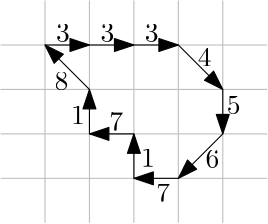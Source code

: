 <?xml version="1.0"?>
<!DOCTYPE ipe SYSTEM "ipe.dtd">
<ipe version="70107" creator="Ipe 7.1.7">
<info created="D:20150505110228" modified="D:20150505110318"/>
<ipestyle name="basic">
<symbol name="arrow/arc(spx)">
<path stroke="sym-stroke" fill="sym-stroke" pen="sym-pen">
0 0 m
-1 0.333 l
-1 -0.333 l
h
</path>
</symbol>
<symbol name="arrow/farc(spx)">
<path stroke="sym-stroke" fill="white" pen="sym-pen">
0 0 m
-1 0.333 l
-1 -0.333 l
h
</path>
</symbol>
<symbol name="arrow/ptarc(spx)">
<path stroke="sym-stroke" fill="sym-stroke" pen="sym-pen">
0 0 m
-1 0.333 l
-0.8 0 l
-1 -0.333 l
h
</path>
</symbol>
<symbol name="arrow/fptarc(spx)">
<path stroke="sym-stroke" fill="white" pen="sym-pen">
0 0 m
-1 0.333 l
-0.8 0 l
-1 -0.333 l
h
</path>
</symbol>
<symbol name="mark/circle(sx)" transformations="translations">
<path fill="sym-stroke">
0.6 0 0 0.6 0 0 e
0.4 0 0 0.4 0 0 e
</path>
</symbol>
<symbol name="mark/disk(sx)" transformations="translations">
<path fill="sym-stroke">
0.6 0 0 0.6 0 0 e
</path>
</symbol>
<symbol name="mark/fdisk(sfx)" transformations="translations">
<group>
<path fill="sym-fill">
0.5 0 0 0.5 0 0 e
</path>
<path fill="sym-stroke" fillrule="eofill">
0.6 0 0 0.6 0 0 e
0.4 0 0 0.4 0 0 e
</path>
</group>
</symbol>
<symbol name="mark/box(sx)" transformations="translations">
<path fill="sym-stroke" fillrule="eofill">
-0.6 -0.6 m
0.6 -0.6 l
0.6 0.6 l
-0.6 0.6 l
h
-0.4 -0.4 m
0.4 -0.4 l
0.4 0.4 l
-0.4 0.4 l
h
</path>
</symbol>
<symbol name="mark/square(sx)" transformations="translations">
<path fill="sym-stroke">
-0.6 -0.6 m
0.6 -0.6 l
0.6 0.6 l
-0.6 0.6 l
h
</path>
</symbol>
<symbol name="mark/fsquare(sfx)" transformations="translations">
<group>
<path fill="sym-fill">
-0.5 -0.5 m
0.5 -0.5 l
0.5 0.5 l
-0.5 0.5 l
h
</path>
<path fill="sym-stroke" fillrule="eofill">
-0.6 -0.6 m
0.6 -0.6 l
0.6 0.6 l
-0.6 0.6 l
h
-0.4 -0.4 m
0.4 -0.4 l
0.4 0.4 l
-0.4 0.4 l
h
</path>
</group>
</symbol>
<symbol name="mark/cross(sx)" transformations="translations">
<group>
<path fill="sym-stroke">
-0.43 -0.57 m
0.57 0.43 l
0.43 0.57 l
-0.57 -0.43 l
h
</path>
<path fill="sym-stroke">
-0.43 0.57 m
0.57 -0.43 l
0.43 -0.57 l
-0.57 0.43 l
h
</path>
</group>
</symbol>
<symbol name="arrow/fnormal(spx)">
<path stroke="sym-stroke" fill="white" pen="sym-pen">
0 0 m
-1 0.333 l
-1 -0.333 l
h
</path>
</symbol>
<symbol name="arrow/pointed(spx)">
<path stroke="sym-stroke" fill="sym-stroke" pen="sym-pen">
0 0 m
-1 0.333 l
-0.8 0 l
-1 -0.333 l
h
</path>
</symbol>
<symbol name="arrow/fpointed(spx)">
<path stroke="sym-stroke" fill="white" pen="sym-pen">
0 0 m
-1 0.333 l
-0.8 0 l
-1 -0.333 l
h
</path>
</symbol>
<symbol name="arrow/linear(spx)">
<path stroke="sym-stroke" pen="sym-pen">
-1 0.333 m
0 0 l
-1 -0.333 l
</path>
</symbol>
<symbol name="arrow/fdouble(spx)">
<path stroke="sym-stroke" fill="white" pen="sym-pen">
0 0 m
-1 0.333 l
-1 -0.333 l
h
-1 0 m
-2 0.333 l
-2 -0.333 l
h
</path>
</symbol>
<symbol name="arrow/double(spx)">
<path stroke="sym-stroke" fill="sym-stroke" pen="sym-pen">
0 0 m
-1 0.333 l
-1 -0.333 l
h
-1 0 m
-2 0.333 l
-2 -0.333 l
h
</path>
</symbol>
<pen name="heavier" value="0.8"/>
<pen name="fat" value="1.2"/>
<pen name="ultrafat" value="2"/>
<symbolsize name="large" value="5"/>
<symbolsize name="small" value="2"/>
<symbolsize name="tiny" value="1.1"/>
<arrowsize name="large" value="10"/>
<arrowsize name="small" value="5"/>
<arrowsize name="tiny" value="3"/>
<color name="red" value="1 0 0"/>
<color name="green" value="0 1 0"/>
<color name="blue" value="0 0 1"/>
<color name="yellow" value="1 1 0"/>
<color name="orange" value="1 0.647 0"/>
<color name="gold" value="1 0.843 0"/>
<color name="purple" value="0.627 0.125 0.941"/>
<color name="gray" value="0.745"/>
<color name="brown" value="0.647 0.165 0.165"/>
<color name="navy" value="0 0 0.502"/>
<color name="pink" value="1 0.753 0.796"/>
<color name="seagreen" value="0.18 0.545 0.341"/>
<color name="turquoise" value="0.251 0.878 0.816"/>
<color name="violet" value="0.933 0.51 0.933"/>
<color name="darkblue" value="0 0 0.545"/>
<color name="darkcyan" value="0 0.545 0.545"/>
<color name="darkgray" value="0.663"/>
<color name="darkgreen" value="0 0.392 0"/>
<color name="darkmagenta" value="0.545 0 0.545"/>
<color name="darkorange" value="1 0.549 0"/>
<color name="darkred" value="0.545 0 0"/>
<color name="lightblue" value="0.678 0.847 0.902"/>
<color name="lightcyan" value="0.878 1 1"/>
<color name="lightgray" value="0.827"/>
<color name="lightgreen" value="0.565 0.933 0.565"/>
<color name="lightyellow" value="1 1 0.878"/>
<dashstyle name="dashed" value="[4] 0"/>
<dashstyle name="dotted" value="[1 3] 0"/>
<dashstyle name="dash dotted" value="[4 2 1 2] 0"/>
<dashstyle name="dash dot dotted" value="[4 2 1 2 1 2] 0"/>
<textsize name="large" value="\large"/>
<textsize name="Large" value="\Large"/>
<textsize name="LARGE" value="\LARGE"/>
<textsize name="huge" value="\huge"/>
<textsize name="Huge" value="\Huge"/>
<textsize name="small" value="\small"/>
<textsize name="footnote" value="\footnotesize"/>
<textsize name="tiny" value="\tiny"/>
<textstyle name="center" begin="\begin{center}" end="\end{center}"/>
<textstyle name="itemize" begin="\begin{itemize}" end="\end{itemize}"/>
<textstyle name="item" begin="\begin{itemize}\item{}" end="\end{itemize}"/>
<gridsize name="4 pts" value="4"/>
<gridsize name="8 pts (~3 mm)" value="8"/>
<gridsize name="16 pts (~6 mm)" value="16"/>
<gridsize name="32 pts (~12 mm)" value="32"/>
<gridsize name="10 pts (~3.5 mm)" value="10"/>
<gridsize name="20 pts (~7 mm)" value="20"/>
<gridsize name="14 pts (~5 mm)" value="14"/>
<gridsize name="28 pts (~10 mm)" value="28"/>
<gridsize name="56 pts (~20 mm)" value="56"/>
<anglesize name="90 deg" value="90"/>
<anglesize name="60 deg" value="60"/>
<anglesize name="45 deg" value="45"/>
<anglesize name="30 deg" value="30"/>
<anglesize name="22.5 deg" value="22.5"/>
<tiling name="falling" angle="-60" step="4" width="1"/>
<tiling name="rising" angle="30" step="4" width="1"/>
</ipestyle>
<page>
<layer name="alpha"/>
<view layers="alpha" active="alpha"/>
<path layer="alpha" matrix="1 0 0 0.833333 48 82.6667" stroke="gray">
128 784 m
128 688 l
128 688 l
</path>
<path matrix="1 0 0 0.833333 48 82.6667" stroke="gray">
144 784 m
144 688 l
</path>
<path matrix="1 0 0 0.833333 48 82.6667" stroke="gray">
160 784 m
160 688 l
</path>
<path matrix="1 0 0 0.833333 48 82.6667" stroke="gray">
176 784 m
176 688 l
</path>
<path matrix="1 0 0 0.833333 48 82.6667" stroke="gray">
192 784 m
192 688 l
</path>
<path matrix="0.75 0 0 1 76 -48" stroke="gray">
240 768 m
112 768 l
</path>
<path matrix="0.75 0 0 1 76 -48" stroke="gray">
112 752 m
240 752 l
</path>
<path matrix="0.75 0 0 1 76 -48" stroke="gray">
240 736 m
112 736 l
</path>
<path matrix="0.75 0 0 1 76 -48" stroke="gray">
112 720 m
240 720 l
</path>
<path matrix="1 0 0 1 48 -48" stroke="black" arrow="normal/normal">
128 768 m
144 768 l
</path>
<path matrix="1 0 0 1 48 -48" stroke="black" arrow="normal/normal">
144 768 m
160 768 l
</path>
<path matrix="1 0 0 1 48 -48" stroke="black" arrow="normal/normal">
160 768 m
176 768 l
</path>
<path matrix="1 0 0 1 48 -48" stroke="black" arrow="normal/normal">
176 768 m
192 752 l
</path>
<path matrix="1 0 0 1 48 -48" stroke="black" arrow="normal/normal">
192 752 m
192 736 l
</path>
<path matrix="1 0 0 1 48 -48" stroke="black" arrow="normal/normal">
192 736 m
176 720 l
</path>
<path matrix="1 0 0 1 48 -48" stroke="black" arrow="normal/normal">
176 720 m
160 720 l
</path>
<path matrix="1 0 0 1 48 -48" stroke="black" arrow="normal/normal">
160 720 m
160 736 l
</path>
<path matrix="1 0 0 1 48 -48" stroke="black" arrow="normal/normal">
160 736 m
144 736 l
</path>
<path matrix="1 0 0 1 48 -48" stroke="black" arrow="normal/normal">
144 736 m
144 752 l
</path>
<path matrix="1 0 0 1 48 -48" stroke="black" arrow="normal/normal">
144 752 m
128 768 l
</path>
<text matrix="1 0 0 1 3.94275 1.0753" transformations="translations" pos="176 720" stroke="black" type="label" width="4.981" height="6.42" depth="0" valign="baseline">3</text>
<text matrix="1 0 0 1 3.94275 1.0753" transformations="translations" pos="192 720" stroke="black" type="label" width="4.981" height="6.42" depth="0" valign="baseline">3</text>
<text matrix="1 0 0 1 3.94275 1.0753" transformations="translations" pos="208 720" stroke="black" type="label" width="4.981" height="6.42" depth="0" valign="baseline">3</text>
<text matrix="1 0 0 1 6.98943 -7.70629" transformations="translations" pos="224 720" stroke="black" type="label" width="4.981" height="6.42" depth="0" valign="baseline">4</text>
<text matrix="1 0 0 1 1.43373 -8.9608" transformations="translations" pos="240 704" stroke="black" type="label" width="4.981" height="6.42" depth="0" valign="baseline">5</text>
<text matrix="1 0 0 1 -1.57495 -3.1499" transformations="translations" pos="235.333 678.888" stroke="black" type="label" width="4.981" height="6.42" depth="0" valign="baseline">6</text>
<text matrix="1 0 0 1 0 -3.54364" transformations="translations" pos="216.04 667.076" stroke="black" type="label" width="4.981" height="6.42" depth="0" valign="baseline">7</text>
<text matrix="1 0 0 1 6.2998 -3.1499" transformations="translations" pos="204.228 679.282" stroke="black" type="label" width="4.981" height="6.42" depth="0" valign="baseline">1</text>
<text matrix="1 0 0 1 1.96869 -5.11859" transformations="translations" pos="197.14 694.244" stroke="black" type="label" width="4.981" height="6.42" depth="0" valign="baseline">7</text>
<text matrix="1 0 0 1 -1.18121 -3.1499" transformations="translations" pos="186.509 694.638" stroke="black" type="label" width="4.981" height="6.42" depth="0" valign="baseline">1</text>
<text matrix="1 0 0 1 -2.36243 -7.08728" transformations="translations" pos="181.785 710.781" stroke="black" type="label" width="4.981" height="6.42" depth="0" valign="baseline">8</text>
</page>
</ipe>

